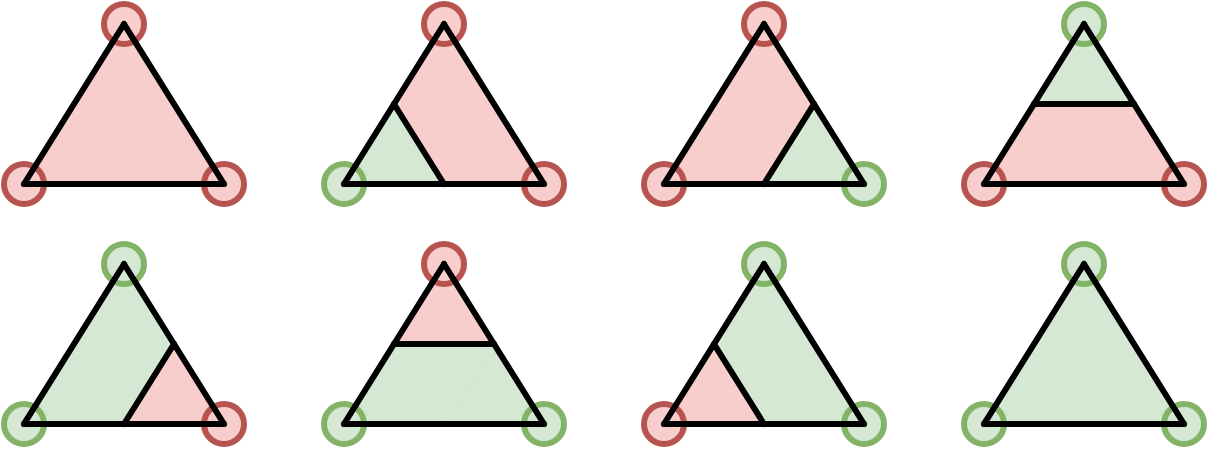 <mxfile>
    <diagram id="eRGZcs7SG9Er2lhAttIu" name="Page-1">
        <mxGraphModel dx="775" dy="538" grid="1" gridSize="5" guides="1" tooltips="1" connect="1" arrows="1" fold="1" page="1" pageScale="1" pageWidth="850" pageHeight="1100" math="0" shadow="0">
            <root>
                <mxCell id="0"/>
                <mxCell id="1" parent="0" visible="0"/>
                <mxCell id="329" value="grid_transform_map_generation" parent="0" visible="0"/>
                <mxCell id="330" value="" style="shape=ellipse;fillColor=#4D4D4D;strokeColor=none;html=1;sketch=0;shadow=0;" vertex="1" parent="329">
                    <mxGeometry x="380" y="240" width="10" height="10" as="geometry"/>
                </mxCell>
                <mxCell id="331" value="" style="shape=ellipse;fillColor=#4D4D4D;strokeColor=none;html=1;sketch=0;shadow=0;" vertex="1" parent="329">
                    <mxGeometry x="420" y="240" width="10" height="10" as="geometry"/>
                </mxCell>
                <mxCell id="332" value="" style="shape=ellipse;fillColor=#4D4D4D;strokeColor=none;html=1;sketch=0;shadow=0;" vertex="1" parent="329">
                    <mxGeometry x="460" y="240" width="10" height="10" as="geometry"/>
                </mxCell>
                <mxCell id="333" value="" style="shape=ellipse;fillColor=#4D4D4D;strokeColor=none;html=1;sketch=0;shadow=0;" vertex="1" parent="329">
                    <mxGeometry x="400" y="210" width="10" height="10" as="geometry"/>
                </mxCell>
                <mxCell id="334" value="" style="shape=ellipse;fillColor=#d5e8d4;strokeColor=#82b366;html=1;sketch=0;shadow=0;" vertex="1" parent="329">
                    <mxGeometry x="440" y="210" width="10" height="10" as="geometry"/>
                </mxCell>
                <mxCell id="335" value="" style="shape=ellipse;fillColor=#d5e8d4;strokeColor=#82b366;html=1;sketch=0;shadow=0;" vertex="1" parent="329">
                    <mxGeometry x="480" y="210" width="10" height="10" as="geometry"/>
                </mxCell>
                <mxCell id="336" value="" style="shape=ellipse;fillColor=#4D4D4D;strokeColor=none;html=1;sketch=0;shadow=0;" vertex="1" parent="329">
                    <mxGeometry x="380" y="180" width="10" height="10" as="geometry"/>
                </mxCell>
                <mxCell id="337" value="" style="shape=ellipse;fillColor=#d5e8d4;strokeColor=#82b366;html=1;sketch=0;shadow=0;" vertex="1" parent="329">
                    <mxGeometry x="420" y="180" width="10" height="10" as="geometry"/>
                </mxCell>
                <mxCell id="338" value="" style="shape=ellipse;fillColor=#f8cecc;strokeColor=#b85450;html=1;sketch=0;shadow=0;" vertex="1" parent="329">
                    <mxGeometry x="460" y="180" width="10" height="10" as="geometry"/>
                </mxCell>
                <mxCell id="339" value="" style="shape=ellipse;fillColor=#4D4D4D;strokeColor=none;html=1;sketch=0;shadow=0;" vertex="1" parent="329">
                    <mxGeometry x="400" y="150" width="10" height="10" as="geometry"/>
                </mxCell>
                <mxCell id="340" value="" style="shape=ellipse;fillColor=#d5e8d4;strokeColor=#82b366;html=1;sketch=0;shadow=0;" vertex="1" parent="329">
                    <mxGeometry x="440" y="150" width="10" height="10" as="geometry"/>
                </mxCell>
                <mxCell id="341" value="" style="shape=ellipse;fillColor=#4D4D4D;strokeColor=none;html=1;sketch=0;shadow=0;" vertex="1" parent="329">
                    <mxGeometry x="380" y="120" width="10" height="10" as="geometry"/>
                </mxCell>
                <mxCell id="342" value="" style="shape=ellipse;fillColor=#4D4D4D;strokeColor=none;html=1;sketch=0;shadow=0;" vertex="1" parent="329">
                    <mxGeometry x="420" y="120" width="10" height="10" as="geometry"/>
                </mxCell>
                <mxCell id="343" value="" style="shape=ellipse;fillColor=#4D4D4D;strokeColor=none;html=1;sketch=0;shadow=0;" vertex="1" parent="329">
                    <mxGeometry x="460" y="120" width="10" height="10" as="geometry"/>
                </mxCell>
                <mxCell id="344" value="" style="shape=ellipse;fillColor=#4D4D4D;strokeColor=none;html=1;sketch=0;shadow=0;" vertex="1" parent="329">
                    <mxGeometry x="500" y="240" width="10" height="10" as="geometry"/>
                </mxCell>
                <mxCell id="345" value="" style="shape=ellipse;fillColor=#4D4D4D;strokeColor=none;html=1;sketch=0;shadow=0;" vertex="1" parent="329">
                    <mxGeometry x="540" y="240" width="10" height="10" as="geometry"/>
                </mxCell>
                <mxCell id="346" value="" style="shape=ellipse;fillColor=#d5e8d4;strokeColor=#82b366;html=1;sketch=0;shadow=0;" vertex="1" parent="329">
                    <mxGeometry x="520" y="210" width="10" height="10" as="geometry"/>
                </mxCell>
                <mxCell id="347" value="" style="shape=ellipse;fillColor=#4D4D4D;strokeColor=none;html=1;sketch=0;shadow=0;" vertex="1" parent="329">
                    <mxGeometry x="560" y="210" width="10" height="10" as="geometry"/>
                </mxCell>
                <mxCell id="348" value="" style="shape=ellipse;fillColor=#d5e8d4;strokeColor=#82b366;html=1;sketch=0;shadow=0;" vertex="1" parent="329">
                    <mxGeometry x="500" y="180" width="10" height="10" as="geometry"/>
                </mxCell>
                <mxCell id="349" value="" style="shape=ellipse;fillColor=#4D4D4D;strokeColor=none;html=1;sketch=0;shadow=0;" vertex="1" parent="329">
                    <mxGeometry x="540" y="180" width="10" height="10" as="geometry"/>
                </mxCell>
                <mxCell id="350" value="" style="shape=ellipse;fillColor=#d5e8d4;strokeColor=#82b366;html=1;sketch=0;shadow=0;" vertex="1" parent="329">
                    <mxGeometry x="480" y="150" width="10" height="10" as="geometry"/>
                </mxCell>
                <mxCell id="351" value="" style="shape=ellipse;fillColor=#d5e8d4;strokeColor=#82b366;html=1;sketch=0;shadow=0;" vertex="1" parent="329">
                    <mxGeometry x="520" y="150" width="10" height="10" as="geometry"/>
                </mxCell>
                <mxCell id="352" value="" style="shape=ellipse;fillColor=#4D4D4D;strokeColor=none;html=1;sketch=0;shadow=0;" vertex="1" parent="329">
                    <mxGeometry x="560" y="150" width="10" height="10" as="geometry"/>
                </mxCell>
                <mxCell id="353" value="" style="shape=ellipse;fillColor=#4D4D4D;strokeColor=none;html=1;sketch=0;shadow=0;" vertex="1" parent="329">
                    <mxGeometry x="500" y="120" width="10" height="10" as="geometry"/>
                </mxCell>
                <mxCell id="354" value="" style="shape=ellipse;fillColor=#4D4D4D;strokeColor=none;html=1;sketch=0;shadow=0;" vertex="1" parent="329">
                    <mxGeometry x="540" y="120" width="10" height="10" as="geometry"/>
                </mxCell>
                <mxCell id="355" value="" style="shape=ellipse;fillColor=#4D4D4D;strokeColor=none;html=1;sketch=0;shadow=0;" vertex="1" parent="329">
                    <mxGeometry x="80" y="240" width="10" height="10" as="geometry"/>
                </mxCell>
                <mxCell id="356" value="" style="shape=ellipse;fillColor=#4D4D4D;strokeColor=none;html=1;sketch=0;shadow=0;" vertex="1" parent="329">
                    <mxGeometry x="120" y="240" width="10" height="10" as="geometry"/>
                </mxCell>
                <mxCell id="357" value="" style="shape=ellipse;fillColor=#4D4D4D;strokeColor=none;html=1;sketch=0;shadow=0;" vertex="1" parent="329">
                    <mxGeometry x="160" y="240" width="10" height="10" as="geometry"/>
                </mxCell>
                <mxCell id="358" value="" style="shape=ellipse;fillColor=#4D4D4D;strokeColor=none;html=1;sketch=0;shadow=0;" vertex="1" parent="329">
                    <mxGeometry x="80" y="210" width="10" height="10" as="geometry"/>
                </mxCell>
                <mxCell id="359" value="" style="shape=ellipse;fillColor=#d5e8d4;strokeColor=#82b366;html=1;sketch=0;shadow=0;" vertex="1" parent="329">
                    <mxGeometry x="120" y="210" width="10" height="10" as="geometry"/>
                </mxCell>
                <mxCell id="360" value="" style="shape=ellipse;fillColor=#d5e8d4;strokeColor=#82b366;html=1;sketch=0;shadow=0;" vertex="1" parent="329">
                    <mxGeometry x="160" y="210" width="10" height="10" as="geometry"/>
                </mxCell>
                <mxCell id="361" value="" style="shape=ellipse;fillColor=#4D4D4D;strokeColor=none;html=1;sketch=0;shadow=0;" vertex="1" parent="329">
                    <mxGeometry x="80" y="180" width="10" height="10" as="geometry"/>
                </mxCell>
                <mxCell id="362" value="" style="shape=ellipse;fillColor=#d5e8d4;strokeColor=#82b366;html=1;sketch=0;shadow=0;" vertex="1" parent="329">
                    <mxGeometry x="120" y="180" width="10" height="10" as="geometry"/>
                </mxCell>
                <mxCell id="363" value="" style="shape=ellipse;fillColor=#f8cecc;strokeColor=#b85450;html=1;sketch=0;shadow=0;" vertex="1" parent="329">
                    <mxGeometry x="160" y="180" width="10" height="10" as="geometry"/>
                </mxCell>
                <mxCell id="364" value="" style="shape=ellipse;fillColor=#4D4D4D;strokeColor=none;html=1;sketch=0;shadow=0;" vertex="1" parent="329">
                    <mxGeometry x="80" y="150" width="10" height="10" as="geometry"/>
                </mxCell>
                <mxCell id="365" value="" style="shape=ellipse;fillColor=#d5e8d4;strokeColor=#82b366;html=1;sketch=0;shadow=0;" vertex="1" parent="329">
                    <mxGeometry x="120" y="150" width="10" height="10" as="geometry"/>
                </mxCell>
                <mxCell id="366" value="" style="shape=ellipse;fillColor=#4D4D4D;strokeColor=none;html=1;sketch=0;shadow=0;" vertex="1" parent="329">
                    <mxGeometry x="80" y="120" width="10" height="10" as="geometry"/>
                </mxCell>
                <mxCell id="367" value="" style="shape=ellipse;fillColor=#4D4D4D;strokeColor=none;html=1;sketch=0;shadow=0;" vertex="1" parent="329">
                    <mxGeometry x="120" y="120" width="10" height="10" as="geometry"/>
                </mxCell>
                <mxCell id="368" value="" style="shape=ellipse;fillColor=#4D4D4D;strokeColor=none;html=1;sketch=0;shadow=0;" vertex="1" parent="329">
                    <mxGeometry x="160" y="120" width="10" height="10" as="geometry"/>
                </mxCell>
                <mxCell id="369" value="" style="shape=ellipse;fillColor=#4D4D4D;strokeColor=none;html=1;sketch=0;shadow=0;" vertex="1" parent="329">
                    <mxGeometry x="200" y="240" width="10" height="10" as="geometry"/>
                </mxCell>
                <mxCell id="370" value="" style="shape=ellipse;fillColor=#4D4D4D;strokeColor=none;html=1;sketch=0;shadow=0;" vertex="1" parent="329">
                    <mxGeometry x="240" y="240" width="10" height="10" as="geometry"/>
                </mxCell>
                <mxCell id="371" value="" style="shape=ellipse;fillColor=#d5e8d4;strokeColor=#82b366;html=1;sketch=0;shadow=0;" vertex="1" parent="329">
                    <mxGeometry x="200" y="210" width="10" height="10" as="geometry"/>
                </mxCell>
                <mxCell id="372" value="" style="shape=ellipse;fillColor=#4D4D4D;strokeColor=none;html=1;sketch=0;shadow=0;" vertex="1" parent="329">
                    <mxGeometry x="240" y="210" width="10" height="10" as="geometry"/>
                </mxCell>
                <mxCell id="373" value="" style="shape=ellipse;fillColor=#d5e8d4;strokeColor=#82b366;html=1;sketch=0;shadow=0;" vertex="1" parent="329">
                    <mxGeometry x="200" y="180" width="10" height="10" as="geometry"/>
                </mxCell>
                <mxCell id="374" value="" style="shape=ellipse;fillColor=#4D4D4D;strokeColor=none;html=1;sketch=0;shadow=0;" vertex="1" parent="329">
                    <mxGeometry x="240" y="180" width="10" height="10" as="geometry"/>
                </mxCell>
                <mxCell id="375" value="" style="shape=ellipse;fillColor=#d5e8d4;strokeColor=#82b366;html=1;sketch=0;shadow=0;" vertex="1" parent="329">
                    <mxGeometry x="160" y="150" width="10" height="10" as="geometry"/>
                </mxCell>
                <mxCell id="376" value="" style="shape=ellipse;fillColor=#d5e8d4;strokeColor=#82b366;html=1;sketch=0;shadow=0;" vertex="1" parent="329">
                    <mxGeometry x="200" y="150" width="10" height="10" as="geometry"/>
                </mxCell>
                <mxCell id="377" value="" style="shape=ellipse;fillColor=#4D4D4D;strokeColor=none;html=1;sketch=0;shadow=0;" vertex="1" parent="329">
                    <mxGeometry x="240" y="150" width="10" height="10" as="geometry"/>
                </mxCell>
                <mxCell id="378" value="" style="shape=ellipse;fillColor=#4D4D4D;strokeColor=none;html=1;sketch=0;shadow=0;" vertex="1" parent="329">
                    <mxGeometry x="200" y="120" width="10" height="10" as="geometry"/>
                </mxCell>
                <mxCell id="379" value="" style="shape=ellipse;fillColor=#4D4D4D;strokeColor=none;html=1;sketch=0;shadow=0;" vertex="1" parent="329">
                    <mxGeometry x="240" y="120" width="10" height="10" as="geometry"/>
                </mxCell>
                <mxCell id="380" value="" style="shape=flexArrow;endArrow=classic;html=1;rounded=1;shadow=0;labelBorderColor=none;comic=0;sketch=1;jiggle=0;curveFitting=0;simplification=1;sketchStyle=rough;strokeColor=default;strokeWidth=2;startSize=0;endSize=4.795;jumpStyle=none;endWidth=13.243;width=6.19;" edge="1" parent="329">
                    <mxGeometry width="50" height="50" relative="1" as="geometry">
                        <mxPoint x="280" y="185.0" as="sourcePoint"/>
                        <mxPoint x="350" y="185.0" as="targetPoint"/>
                    </mxGeometry>
                </mxCell>
                <mxCell id="381" value="map_generation_example" parent="0" visible="0"/>
                <mxCell id="382" value="" style="whiteSpace=wrap;html=1;aspect=fixed;strokeColor=#B3B3B3;strokeWidth=3;fillColor=#f8cecc;movable=1;resizable=1;rotatable=1;deletable=1;editable=1;connectable=1;" vertex="1" parent="381">
                    <mxGeometry x="350" y="365" width="250" height="250" as="geometry"/>
                </mxCell>
                <mxCell id="383" value="" style="shape=parallelogram;perimeter=parallelogramPerimeter;whiteSpace=wrap;html=1;fixedSize=1;strokeColor=none;strokeWidth=3;fillColor=#d5e8d4;flipH=0;size=40;" vertex="1" parent="381">
                    <mxGeometry x="495" y="490" width="60" height="60" as="geometry"/>
                </mxCell>
                <mxCell id="384" value="" style="shape=parallelogram;perimeter=parallelogramPerimeter;whiteSpace=wrap;html=1;fixedSize=1;strokeColor=none;strokeWidth=3;fillColor=#d5e8d4;flipH=0;size=30;" vertex="1" parent="381">
                    <mxGeometry x="505" y="505" width="60" height="45" as="geometry"/>
                </mxCell>
                <mxCell id="385" value="" style="shape=parallelogram;perimeter=parallelogramPerimeter;whiteSpace=wrap;html=1;fixedSize=1;strokeColor=none;strokeWidth=3;fillColor=#d5e8d4;flipH=0;size=40;" vertex="1" parent="381">
                    <mxGeometry x="415" y="520" width="60" height="60" as="geometry"/>
                </mxCell>
                <mxCell id="386" value="" style="shape=parallelogram;perimeter=parallelogramPerimeter;whiteSpace=wrap;html=1;fixedSize=1;strokeColor=none;strokeWidth=3;fillColor=#d5e8d4;flipH=0;size=40;" vertex="1" parent="381">
                    <mxGeometry x="405" y="505" width="60" height="60" as="geometry"/>
                </mxCell>
                <mxCell id="387" value="" style="shape=parallelogram;perimeter=parallelogramPerimeter;whiteSpace=wrap;html=1;fixedSize=1;strokeColor=none;strokeWidth=3;fillColor=#d5e8d4;flipH=0;size=40;" vertex="1" parent="381">
                    <mxGeometry x="405" y="445" width="80" height="60" as="geometry"/>
                </mxCell>
                <mxCell id="388" value="" style="shape=parallelogram;perimeter=parallelogramPerimeter;whiteSpace=wrap;html=1;fixedSize=1;strokeColor=none;strokeWidth=3;fillColor=#d5e8d4;flipH=1;size=30;" vertex="1" parent="381">
                    <mxGeometry x="405" y="505" width="80" height="45" as="geometry"/>
                </mxCell>
                <mxCell id="389" value="" style="shape=parallelogram;perimeter=parallelogramPerimeter;whiteSpace=wrap;html=1;fixedSize=1;strokeColor=none;strokeWidth=3;fillColor=#d5e8d4;flipH=1;size=50;" vertex="1" parent="381">
                    <mxGeometry x="405" y="445" width="90" height="75" as="geometry"/>
                </mxCell>
                <mxCell id="390" value="" style="shape=parallelogram;perimeter=parallelogramPerimeter;whiteSpace=wrap;html=1;fixedSize=1;strokeColor=none;strokeWidth=3;fillColor=#d5e8d4;flipH=1;size=10;" vertex="1" parent="381">
                    <mxGeometry x="415" y="430" width="70" height="15" as="geometry"/>
                </mxCell>
                <mxCell id="391" value="" style="shape=parallelogram;perimeter=parallelogramPerimeter;whiteSpace=wrap;html=1;fixedSize=1;strokeColor=none;strokeWidth=3;fillColor=#d5e8d4;flipH=0;size=10;" vertex="1" parent="381">
                    <mxGeometry x="405" y="430" width="70" height="15" as="geometry"/>
                </mxCell>
                <mxCell id="392" value="" style="shape=parallelogram;perimeter=parallelogramPerimeter;whiteSpace=wrap;html=1;fixedSize=1;strokeColor=none;strokeWidth=3;fillColor=#d5e8d4;flipH=0;size=10;" vertex="1" parent="381">
                    <mxGeometry x="465" y="520" width="75" height="15" as="geometry"/>
                </mxCell>
                <mxCell id="393" value="" style="shape=parallelogram;perimeter=parallelogramPerimeter;whiteSpace=wrap;html=1;fixedSize=1;strokeColor=none;strokeWidth=3;fillColor=#d5e8d4;flipH=1;size=10;" vertex="1" parent="381">
                    <mxGeometry x="405" y="565" width="30" height="15" as="geometry"/>
                </mxCell>
                <mxCell id="394" value="" style="shape=parallelogram;perimeter=parallelogramPerimeter;whiteSpace=wrap;html=1;fixedSize=1;strokeColor=none;strokeWidth=3;fillColor=#d5e8d4;flipH=1;size=10;" vertex="1" parent="381">
                    <mxGeometry x="535" y="490" width="30" height="15" as="geometry"/>
                </mxCell>
                <mxCell id="395" value="" style="shape=parallelogram;perimeter=parallelogramPerimeter;whiteSpace=wrap;html=1;fixedSize=1;strokeColor=none;strokeWidth=3;fillColor=#d5e8d4;flipH=1;size=50;" vertex="1" parent="381">
                    <mxGeometry x="425" y="475" width="90" height="75" as="geometry"/>
                </mxCell>
                <mxCell id="396" value="" style="shape=ellipse;fillColor=#f8cecc;strokeColor=#b85450;html=1;sketch=0;movable=0;resizable=0;rotatable=0;deletable=0;editable=0;connectable=0;" vertex="1" parent="381">
                    <mxGeometry x="360" y="590" width="10" height="10" as="geometry"/>
                </mxCell>
                <mxCell id="397" value="" style="shape=ellipse;fillColor=#f8cecc;strokeColor=#b85450;html=1;sketch=0;movable=0;resizable=0;rotatable=0;deletable=0;editable=0;connectable=0;" vertex="1" parent="381">
                    <mxGeometry x="400" y="590" width="10" height="10" as="geometry"/>
                </mxCell>
                <mxCell id="398" value="" style="shape=ellipse;fillColor=#f8cecc;strokeColor=#b85450;html=1;sketch=0;movable=0;resizable=0;rotatable=0;deletable=0;editable=0;connectable=0;" vertex="1" parent="381">
                    <mxGeometry x="440" y="590" width="10" height="10" as="geometry"/>
                </mxCell>
                <mxCell id="399" value="" style="shape=ellipse;fillColor=#f8cecc;strokeColor=#b85450;html=1;sketch=0;movable=0;resizable=0;rotatable=0;deletable=0;editable=0;connectable=0;" vertex="1" parent="381">
                    <mxGeometry x="380" y="560" width="10" height="10" as="geometry"/>
                </mxCell>
                <mxCell id="400" value="" style="shape=ellipse;fillColor=#d5e8d4;strokeColor=#82b366;html=1;sketch=0;movable=0;resizable=0;rotatable=0;deletable=0;editable=0;connectable=0;" vertex="1" parent="381">
                    <mxGeometry x="420" y="560" width="10" height="10" as="geometry"/>
                </mxCell>
                <mxCell id="401" value="" style="shape=ellipse;fillColor=#f8cecc;strokeColor=#b85450;html=1;sketch=0;movable=0;resizable=0;rotatable=0;deletable=0;editable=0;connectable=0;" vertex="1" parent="381">
                    <mxGeometry x="460" y="560" width="10" height="10" as="geometry"/>
                </mxCell>
                <mxCell id="402" value="" style="shape=ellipse;fillColor=#f8cecc;strokeColor=#b85450;html=1;sketch=0;movable=0;resizable=0;rotatable=0;deletable=0;editable=0;connectable=0;" vertex="1" parent="381">
                    <mxGeometry x="360" y="530" width="10" height="10" as="geometry"/>
                </mxCell>
                <mxCell id="403" value="" style="shape=ellipse;fillColor=#f8cecc;strokeColor=#b85450;html=1;sketch=0;movable=0;resizable=0;rotatable=0;deletable=0;editable=0;connectable=0;" vertex="1" parent="381">
                    <mxGeometry x="400" y="530" width="10" height="10" as="geometry"/>
                </mxCell>
                <mxCell id="404" value="" style="shape=ellipse;fillColor=#d5e8d4;strokeColor=#82b366;html=1;sketch=0;movable=0;resizable=0;rotatable=0;deletable=0;editable=0;connectable=0;" vertex="1" parent="381">
                    <mxGeometry x="440" y="530" width="10" height="10" as="geometry"/>
                </mxCell>
                <mxCell id="405" value="" style="shape=ellipse;fillColor=#f8cecc;strokeColor=#b85450;html=1;sketch=0;movable=0;resizable=0;rotatable=0;deletable=0;editable=0;connectable=0;" vertex="1" parent="381">
                    <mxGeometry x="380" y="500" width="10" height="10" as="geometry"/>
                </mxCell>
                <mxCell id="406" value="" style="shape=ellipse;fillColor=#d5e8d4;strokeColor=#82b366;html=1;sketch=0;movable=0;resizable=0;rotatable=0;deletable=0;editable=0;connectable=0;" vertex="1" parent="381">
                    <mxGeometry x="420" y="500" width="10" height="10" as="geometry"/>
                </mxCell>
                <mxCell id="407" value="" style="shape=ellipse;fillColor=#d5e8d4;strokeColor=#82b366;html=1;sketch=0;movable=0;resizable=0;rotatable=0;deletable=0;editable=0;connectable=0;" vertex="1" parent="381">
                    <mxGeometry x="460" y="500" width="10" height="10" as="geometry"/>
                </mxCell>
                <mxCell id="408" value="" style="shape=ellipse;fillColor=#f8cecc;strokeColor=#b85450;html=1;sketch=0;movable=0;resizable=0;rotatable=0;deletable=0;editable=0;connectable=0;" vertex="1" parent="381">
                    <mxGeometry x="360" y="470" width="10" height="10" as="geometry"/>
                </mxCell>
                <mxCell id="409" value="" style="shape=ellipse;fillColor=#f8cecc;strokeColor=#b85450;html=1;sketch=0;movable=0;resizable=0;rotatable=0;deletable=0;editable=0;connectable=0;" vertex="1" parent="381">
                    <mxGeometry x="400" y="470" width="10" height="10" as="geometry"/>
                </mxCell>
                <mxCell id="410" value="" style="shape=ellipse;fillColor=#d5e8d4;strokeColor=#82b366;html=1;sketch=0;movable=0;resizable=0;rotatable=0;deletable=0;editable=0;connectable=0;" vertex="1" parent="381">
                    <mxGeometry x="440" y="470" width="10" height="10" as="geometry"/>
                </mxCell>
                <mxCell id="411" value="" style="shape=ellipse;fillColor=#f8cecc;strokeColor=#b85450;html=1;sketch=0;movable=0;resizable=0;rotatable=0;deletable=0;editable=0;connectable=0;" vertex="1" parent="381">
                    <mxGeometry x="380" y="440" width="10" height="10" as="geometry"/>
                </mxCell>
                <mxCell id="412" value="" style="shape=ellipse;fillColor=#d5e8d4;strokeColor=#82b366;html=1;sketch=0;movable=0;resizable=0;rotatable=0;deletable=0;editable=0;connectable=0;" vertex="1" parent="381">
                    <mxGeometry x="420" y="440" width="10" height="10" as="geometry"/>
                </mxCell>
                <mxCell id="413" value="" style="shape=ellipse;fillColor=#d5e8d4;strokeColor=#82b366;html=1;sketch=0;movable=0;resizable=0;rotatable=0;deletable=0;editable=0;connectable=0;" vertex="1" parent="381">
                    <mxGeometry x="460" y="440" width="10" height="10" as="geometry"/>
                </mxCell>
                <mxCell id="414" value="" style="shape=ellipse;fillColor=#f8cecc;strokeColor=#b85450;html=1;sketch=0;movable=0;resizable=0;rotatable=0;deletable=0;editable=0;connectable=0;" vertex="1" parent="381">
                    <mxGeometry x="360" y="410" width="10" height="10" as="geometry"/>
                </mxCell>
                <mxCell id="415" value="" style="shape=ellipse;fillColor=#f8cecc;strokeColor=#b85450;html=1;sketch=0;movable=0;resizable=0;rotatable=0;deletable=0;editable=0;connectable=0;" vertex="1" parent="381">
                    <mxGeometry x="400" y="410" width="10" height="10" as="geometry"/>
                </mxCell>
                <mxCell id="416" value="" style="shape=ellipse;fillColor=#f8cecc;strokeColor=#b85450;html=1;sketch=0;movable=0;resizable=0;rotatable=0;deletable=0;editable=0;connectable=0;" vertex="1" parent="381">
                    <mxGeometry x="440" y="410" width="10" height="10" as="geometry"/>
                </mxCell>
                <mxCell id="417" value="" style="shape=ellipse;fillColor=#f8cecc;strokeColor=#b85450;html=1;sketch=0;movable=0;resizable=0;rotatable=0;deletable=0;editable=0;connectable=0;" vertex="1" parent="381">
                    <mxGeometry x="380" y="380" width="10" height="10" as="geometry"/>
                </mxCell>
                <mxCell id="418" value="" style="shape=ellipse;fillColor=#f8cecc;strokeColor=#b85450;html=1;sketch=0;movable=0;resizable=0;rotatable=0;deletable=0;editable=0;connectable=0;" vertex="1" parent="381">
                    <mxGeometry x="420" y="380" width="10" height="10" as="geometry"/>
                </mxCell>
                <mxCell id="419" value="" style="shape=ellipse;fillColor=#f8cecc;strokeColor=#b85450;html=1;sketch=0;movable=0;resizable=0;rotatable=0;deletable=0;editable=0;connectable=0;" vertex="1" parent="381">
                    <mxGeometry x="460" y="380" width="10" height="10" as="geometry"/>
                </mxCell>
                <mxCell id="420" value="" style="shape=ellipse;fillColor=#f8cecc;strokeColor=#b85450;html=1;sketch=0;movable=0;resizable=0;rotatable=0;deletable=0;editable=0;connectable=0;" vertex="1" parent="381">
                    <mxGeometry x="480" y="590" width="10" height="10" as="geometry"/>
                </mxCell>
                <mxCell id="421" value="" style="shape=ellipse;fillColor=#f8cecc;strokeColor=#b85450;html=1;sketch=0;movable=0;resizable=0;rotatable=0;deletable=0;editable=0;connectable=0;" vertex="1" parent="381">
                    <mxGeometry x="520" y="590" width="10" height="10" as="geometry"/>
                </mxCell>
                <mxCell id="422" value="" style="shape=ellipse;fillColor=#f8cecc;strokeColor=#b85450;html=1;sketch=0;movable=0;resizable=0;rotatable=0;deletable=0;editable=0;connectable=0;" vertex="1" parent="381">
                    <mxGeometry x="560" y="590" width="10" height="10" as="geometry"/>
                </mxCell>
                <mxCell id="423" value="" style="shape=ellipse;fillColor=#f8cecc;strokeColor=#b85450;html=1;sketch=0;movable=0;resizable=0;rotatable=0;deletable=0;editable=0;connectable=0;" vertex="1" parent="381">
                    <mxGeometry x="500" y="560" width="10" height="10" as="geometry"/>
                </mxCell>
                <mxCell id="424" value="" style="shape=ellipse;fillColor=#f8cecc;strokeColor=#b85450;html=1;sketch=0;movable=0;resizable=0;rotatable=0;deletable=0;editable=0;connectable=0;" vertex="1" parent="381">
                    <mxGeometry x="540" y="560" width="10" height="10" as="geometry"/>
                </mxCell>
                <mxCell id="425" value="" style="shape=ellipse;fillColor=#f8cecc;strokeColor=#b85450;html=1;sketch=0;movable=0;resizable=0;rotatable=0;deletable=0;editable=0;connectable=0;" vertex="1" parent="381">
                    <mxGeometry x="580" y="560" width="10" height="10" as="geometry"/>
                </mxCell>
                <mxCell id="426" value="" style="shape=ellipse;fillColor=#d5e8d4;strokeColor=#82b366;html=1;sketch=0;movable=0;resizable=0;rotatable=0;deletable=0;editable=0;connectable=0;" vertex="1" parent="381">
                    <mxGeometry x="480" y="530" width="10" height="10" as="geometry"/>
                </mxCell>
                <mxCell id="427" value="" style="shape=ellipse;fillColor=#d5e8d4;strokeColor=#82b366;html=1;sketch=0;movable=0;resizable=0;rotatable=0;deletable=0;editable=0;connectable=0;" vertex="1" parent="381">
                    <mxGeometry x="520" y="530" width="10" height="10" as="geometry"/>
                </mxCell>
                <mxCell id="428" value="" style="shape=ellipse;fillColor=#f8cecc;strokeColor=#b85450;html=1;sketch=0;movable=0;resizable=0;rotatable=0;deletable=0;editable=0;connectable=0;" vertex="1" parent="381">
                    <mxGeometry x="560" y="530" width="10" height="10" as="geometry"/>
                </mxCell>
                <mxCell id="429" value="" style="shape=ellipse;fillColor=#f8cecc;strokeColor=#b85450;html=1;sketch=0;movable=0;resizable=0;rotatable=0;deletable=0;editable=0;connectable=0;" vertex="1" parent="381">
                    <mxGeometry x="500" y="500" width="10" height="10" as="geometry"/>
                </mxCell>
                <mxCell id="430" value="" style="shape=ellipse;fillColor=#d5e8d4;strokeColor=#82b366;html=1;sketch=0;movable=0;resizable=0;rotatable=0;deletable=0;editable=0;connectable=0;" vertex="1" parent="381">
                    <mxGeometry x="540" y="500" width="10" height="10" as="geometry"/>
                </mxCell>
                <mxCell id="431" value="" style="shape=ellipse;fillColor=#f8cecc;strokeColor=#b85450;html=1;sketch=0;movable=0;resizable=0;rotatable=0;deletable=0;editable=0;connectable=0;" vertex="1" parent="381">
                    <mxGeometry x="580" y="500" width="10" height="10" as="geometry"/>
                </mxCell>
                <mxCell id="432" value="" style="shape=ellipse;fillColor=#f8cecc;strokeColor=#b85450;html=1;sketch=0;movable=0;resizable=0;rotatable=0;deletable=0;editable=0;connectable=0;" vertex="1" parent="381">
                    <mxGeometry x="480" y="470" width="10" height="10" as="geometry"/>
                </mxCell>
                <mxCell id="433" value="" style="shape=ellipse;fillColor=#f8cecc;strokeColor=#b85450;html=1;sketch=0;movable=0;resizable=0;rotatable=0;deletable=0;editable=0;connectable=0;" vertex="1" parent="381">
                    <mxGeometry x="520" y="470" width="10" height="10" as="geometry"/>
                </mxCell>
                <mxCell id="434" value="" style="shape=ellipse;fillColor=#f8cecc;strokeColor=#b85450;html=1;sketch=0;movable=0;resizable=0;rotatable=0;deletable=0;editable=0;connectable=0;" vertex="1" parent="381">
                    <mxGeometry x="560" y="470" width="10" height="10" as="geometry"/>
                </mxCell>
                <mxCell id="435" value="" style="shape=ellipse;fillColor=#f8cecc;strokeColor=#b85450;html=1;sketch=0;movable=0;resizable=0;rotatable=0;deletable=0;editable=0;connectable=0;" vertex="1" parent="381">
                    <mxGeometry x="500" y="440" width="10" height="10" as="geometry"/>
                </mxCell>
                <mxCell id="436" value="" style="shape=ellipse;fillColor=#f8cecc;strokeColor=#b85450;html=1;sketch=0;movable=0;resizable=0;rotatable=0;deletable=0;editable=0;connectable=0;" vertex="1" parent="381">
                    <mxGeometry x="540" y="440" width="10" height="10" as="geometry"/>
                </mxCell>
                <mxCell id="437" value="" style="shape=ellipse;fillColor=#f8cecc;strokeColor=#b85450;html=1;sketch=0;movable=0;resizable=0;rotatable=0;deletable=0;editable=0;connectable=0;" vertex="1" parent="381">
                    <mxGeometry x="580" y="440" width="10" height="10" as="geometry"/>
                </mxCell>
                <mxCell id="438" value="" style="shape=ellipse;fillColor=#f8cecc;strokeColor=#b85450;html=1;sketch=0;movable=0;resizable=0;rotatable=0;deletable=0;editable=0;connectable=0;" vertex="1" parent="381">
                    <mxGeometry x="480" y="410" width="10" height="10" as="geometry"/>
                </mxCell>
                <mxCell id="439" value="" style="shape=ellipse;fillColor=#f8cecc;strokeColor=#b85450;html=1;sketch=0;movable=0;resizable=0;rotatable=0;deletable=0;editable=0;connectable=0;" vertex="1" parent="381">
                    <mxGeometry x="520" y="410" width="10" height="10" as="geometry"/>
                </mxCell>
                <mxCell id="440" value="" style="shape=ellipse;fillColor=#f8cecc;strokeColor=#b85450;html=1;sketch=0;movable=0;resizable=0;rotatable=0;deletable=0;editable=0;connectable=0;" vertex="1" parent="381">
                    <mxGeometry x="560" y="410" width="10" height="10" as="geometry"/>
                </mxCell>
                <mxCell id="441" value="" style="shape=ellipse;fillColor=#f8cecc;strokeColor=#b85450;html=1;sketch=0;movable=0;resizable=0;rotatable=0;deletable=0;editable=0;connectable=0;" vertex="1" parent="381">
                    <mxGeometry x="500" y="380" width="10" height="10" as="geometry"/>
                </mxCell>
                <mxCell id="442" value="" style="shape=ellipse;fillColor=#f8cecc;strokeColor=#b85450;html=1;sketch=0;movable=0;resizable=0;rotatable=0;deletable=0;editable=0;connectable=0;" vertex="1" parent="381">
                    <mxGeometry x="540" y="380" width="10" height="10" as="geometry"/>
                </mxCell>
                <mxCell id="443" value="" style="shape=ellipse;fillColor=#f8cecc;strokeColor=#b85450;html=1;sketch=0;movable=0;resizable=0;rotatable=0;deletable=0;editable=0;connectable=0;" vertex="1" parent="381">
                    <mxGeometry x="580" y="380" width="10" height="10" as="geometry"/>
                </mxCell>
                <mxCell id="444" value="" style="endArrow=none;html=1;rounded=1;shadow=0;labelBorderColor=none;comic=0;sketch=1;jiggle=0;curveFitting=0;simplification=1;sketchStyle=rough;strokeColor=default;strokeWidth=3;startSize=0;endSize=0;jumpStyle=none;movable=0;resizable=0;rotatable=0;deletable=0;editable=0;connectable=0;" edge="1" parent="381">
                    <mxGeometry width="50" height="50" relative="1" as="geometry">
                        <mxPoint x="405" y="565" as="sourcePoint"/>
                        <mxPoint x="425" y="535" as="targetPoint"/>
                    </mxGeometry>
                </mxCell>
                <mxCell id="445" value="" style="endArrow=none;html=1;rounded=1;shadow=0;labelBorderColor=none;comic=0;sketch=1;jiggle=0;curveFitting=0;simplification=1;sketchStyle=rough;strokeColor=default;strokeWidth=3;startSize=0;endSize=0;jumpStyle=none;movable=0;resizable=0;rotatable=0;deletable=0;editable=0;connectable=0;" edge="1" parent="381">
                    <mxGeometry width="50" height="50" relative="1" as="geometry">
                        <mxPoint x="425" y="535" as="sourcePoint"/>
                        <mxPoint x="405" y="505" as="targetPoint"/>
                    </mxGeometry>
                </mxCell>
                <mxCell id="446" value="" style="endArrow=none;html=1;rounded=1;shadow=0;labelBorderColor=none;comic=0;sketch=1;jiggle=0;curveFitting=0;simplification=1;sketchStyle=rough;strokeColor=default;strokeWidth=3;startSize=0;endSize=0;jumpStyle=none;movable=0;resizable=0;rotatable=0;deletable=0;editable=0;connectable=0;" edge="1" parent="381">
                    <mxGeometry width="50" height="50" relative="1" as="geometry">
                        <mxPoint x="405" y="505" as="sourcePoint"/>
                        <mxPoint x="425" y="475" as="targetPoint"/>
                    </mxGeometry>
                </mxCell>
                <mxCell id="447" value="" style="endArrow=none;html=1;rounded=1;shadow=0;labelBorderColor=none;comic=0;sketch=1;jiggle=0;curveFitting=0;simplification=1;sketchStyle=rough;strokeColor=default;strokeWidth=3;startSize=0;endSize=0;jumpStyle=none;movable=0;resizable=0;rotatable=0;deletable=0;editable=0;connectable=0;" edge="1" parent="381">
                    <mxGeometry width="50" height="50" relative="1" as="geometry">
                        <mxPoint x="405" y="445" as="sourcePoint"/>
                        <mxPoint x="415" y="460" as="targetPoint"/>
                    </mxGeometry>
                </mxCell>
                <mxCell id="448" value="" style="endArrow=none;html=1;rounded=1;shadow=0;labelBorderColor=none;comic=0;sketch=1;jiggle=0;curveFitting=0;simplification=1;sketchStyle=rough;strokeColor=default;strokeWidth=3;startSize=0;endSize=0;jumpStyle=none;movable=0;resizable=0;rotatable=0;deletable=0;editable=0;connectable=0;" edge="1" parent="381">
                    <mxGeometry width="50" height="50" relative="1" as="geometry">
                        <mxPoint x="425" y="475" as="sourcePoint"/>
                        <mxPoint x="415" y="460" as="targetPoint"/>
                    </mxGeometry>
                </mxCell>
                <mxCell id="449" value="" style="endArrow=none;html=1;rounded=1;shadow=0;labelBorderColor=none;comic=0;sketch=1;jiggle=0;curveFitting=0;simplification=1;sketchStyle=rough;strokeColor=default;strokeWidth=3;startSize=0;endSize=0;jumpStyle=none;movable=0;resizable=0;rotatable=0;deletable=0;editable=0;connectable=0;" edge="1" parent="381">
                    <mxGeometry width="50" height="50" relative="1" as="geometry">
                        <mxPoint x="405" y="445" as="sourcePoint"/>
                        <mxPoint x="415" y="430" as="targetPoint"/>
                    </mxGeometry>
                </mxCell>
                <mxCell id="450" value="" style="endArrow=none;html=1;rounded=1;shadow=0;labelBorderColor=none;comic=0;sketch=1;jiggle=0;curveFitting=0;simplification=1;sketchStyle=rough;strokeColor=default;strokeWidth=3;startSize=0;endSize=0;jumpStyle=none;movable=0;resizable=0;rotatable=0;deletable=0;editable=0;connectable=0;" edge="1" parent="381">
                    <mxGeometry width="50" height="50" relative="1" as="geometry">
                        <mxPoint x="475" y="430" as="sourcePoint"/>
                        <mxPoint x="415" y="430" as="targetPoint"/>
                    </mxGeometry>
                </mxCell>
                <mxCell id="451" value="" style="endArrow=none;html=1;rounded=1;shadow=0;labelBorderColor=none;comic=0;sketch=1;jiggle=0;curveFitting=0;simplification=1;sketchStyle=rough;strokeColor=default;strokeWidth=3;startSize=0;endSize=0;jumpStyle=none;movable=0;resizable=0;rotatable=0;deletable=0;editable=0;connectable=0;" edge="1" parent="381">
                    <mxGeometry width="50" height="50" relative="1" as="geometry">
                        <mxPoint x="405" y="565" as="sourcePoint"/>
                        <mxPoint x="415" y="580" as="targetPoint"/>
                    </mxGeometry>
                </mxCell>
                <mxCell id="452" value="" style="endArrow=none;html=1;rounded=1;shadow=0;labelBorderColor=none;comic=0;sketch=1;jiggle=0;curveFitting=0;simplification=1;sketchStyle=rough;strokeColor=default;strokeWidth=3;startSize=0;endSize=0;jumpStyle=none;movable=0;resizable=0;rotatable=0;deletable=0;editable=0;connectable=0;" edge="1" parent="381">
                    <mxGeometry width="50" height="50" relative="1" as="geometry">
                        <mxPoint x="415" y="580" as="sourcePoint"/>
                        <mxPoint x="435" y="580" as="targetPoint"/>
                    </mxGeometry>
                </mxCell>
                <mxCell id="453" value="" style="endArrow=none;html=1;rounded=1;shadow=0;labelBorderColor=none;comic=0;sketch=1;jiggle=0;curveFitting=0;simplification=1;sketchStyle=rough;strokeColor=default;strokeWidth=3;startSize=0;endSize=0;jumpStyle=none;movable=0;resizable=0;rotatable=0;deletable=0;editable=0;connectable=0;" edge="1" parent="381">
                    <mxGeometry width="50" height="50" relative="1" as="geometry">
                        <mxPoint x="455" y="550" as="sourcePoint"/>
                        <mxPoint x="435" y="580" as="targetPoint"/>
                    </mxGeometry>
                </mxCell>
                <mxCell id="454" value="" style="endArrow=none;html=1;rounded=1;shadow=0;labelBorderColor=none;comic=0;sketch=1;jiggle=0;curveFitting=0;simplification=1;sketchStyle=rough;strokeColor=default;strokeWidth=3;startSize=0;endSize=0;jumpStyle=none;movable=0;resizable=0;rotatable=0;deletable=0;editable=0;connectable=0;" edge="1" parent="381">
                    <mxGeometry width="50" height="50" relative="1" as="geometry">
                        <mxPoint x="455" y="550" as="sourcePoint"/>
                        <mxPoint x="535" y="550" as="targetPoint"/>
                    </mxGeometry>
                </mxCell>
                <mxCell id="455" value="" style="endArrow=none;html=1;rounded=1;shadow=0;labelBorderColor=none;comic=0;sketch=1;jiggle=0;curveFitting=0;simplification=1;sketchStyle=rough;strokeColor=default;strokeWidth=3;startSize=0;endSize=0;jumpStyle=none;movable=0;resizable=0;rotatable=0;deletable=0;editable=0;connectable=0;" edge="1" parent="381">
                    <mxGeometry width="50" height="50" relative="1" as="geometry">
                        <mxPoint x="565" y="505" as="sourcePoint"/>
                        <mxPoint x="535" y="550" as="targetPoint"/>
                    </mxGeometry>
                </mxCell>
                <mxCell id="456" value="" style="endArrow=none;html=1;rounded=1;shadow=0;labelBorderColor=none;comic=0;sketch=1;jiggle=0;curveFitting=0;simplification=1;sketchStyle=rough;strokeColor=default;strokeWidth=3;startSize=0;endSize=0;jumpStyle=none;movable=0;resizable=0;rotatable=0;deletable=0;editable=0;connectable=0;" edge="1" parent="381">
                    <mxGeometry width="50" height="50" relative="1" as="geometry">
                        <mxPoint x="565" y="505" as="sourcePoint"/>
                        <mxPoint x="555" y="490" as="targetPoint"/>
                    </mxGeometry>
                </mxCell>
                <mxCell id="457" value="" style="endArrow=none;html=1;rounded=1;shadow=0;labelBorderColor=none;comic=0;sketch=1;jiggle=0;curveFitting=0;simplification=1;sketchStyle=rough;strokeColor=default;strokeWidth=3;startSize=0;endSize=0;jumpStyle=none;movable=0;resizable=0;rotatable=0;deletable=0;editable=0;connectable=0;" edge="1" parent="381">
                    <mxGeometry width="50" height="50" relative="1" as="geometry">
                        <mxPoint x="535" y="490" as="sourcePoint"/>
                        <mxPoint x="555" y="490" as="targetPoint"/>
                    </mxGeometry>
                </mxCell>
                <mxCell id="458" value="" style="endArrow=none;html=1;rounded=1;shadow=0;labelBorderColor=none;comic=0;sketch=1;jiggle=0;curveFitting=0;simplification=1;sketchStyle=rough;strokeColor=default;strokeWidth=3;startSize=0;endSize=0;jumpStyle=none;movable=0;resizable=0;rotatable=0;deletable=0;editable=0;connectable=0;" edge="1" parent="381">
                    <mxGeometry width="50" height="50" relative="1" as="geometry">
                        <mxPoint x="515" y="520" as="sourcePoint"/>
                        <mxPoint x="535" y="490" as="targetPoint"/>
                    </mxGeometry>
                </mxCell>
                <mxCell id="459" value="" style="endArrow=none;html=1;rounded=1;shadow=0;labelBorderColor=none;comic=0;sketch=1;jiggle=0;curveFitting=0;simplification=1;sketchStyle=rough;strokeColor=default;strokeWidth=3;startSize=0;endSize=0;jumpStyle=none;movable=0;resizable=0;rotatable=0;deletable=0;editable=0;connectable=0;" edge="1" parent="381">
                    <mxGeometry width="50" height="50" relative="1" as="geometry">
                        <mxPoint x="495" y="520" as="sourcePoint"/>
                        <mxPoint x="515" y="520" as="targetPoint"/>
                    </mxGeometry>
                </mxCell>
                <mxCell id="460" value="" style="endArrow=none;html=1;rounded=1;shadow=0;labelBorderColor=none;comic=0;sketch=1;jiggle=0;curveFitting=0;simplification=1;sketchStyle=rough;strokeColor=default;strokeWidth=3;startSize=0;endSize=0;jumpStyle=none;movable=0;resizable=0;rotatable=0;deletable=0;editable=0;connectable=0;" edge="1" parent="381">
                    <mxGeometry width="50" height="50" relative="1" as="geometry">
                        <mxPoint x="495" y="520" as="sourcePoint"/>
                        <mxPoint x="465" y="475" as="targetPoint"/>
                    </mxGeometry>
                </mxCell>
                <mxCell id="461" value="" style="endArrow=none;html=1;rounded=1;shadow=0;labelBorderColor=none;comic=0;sketch=1;jiggle=0;curveFitting=0;simplification=1;sketchStyle=rough;strokeColor=default;strokeWidth=3;startSize=0;endSize=0;jumpStyle=none;movable=0;resizable=0;rotatable=0;deletable=0;editable=0;connectable=0;" edge="1" parent="381">
                    <mxGeometry width="50" height="50" relative="1" as="geometry">
                        <mxPoint x="465" y="475.0" as="sourcePoint"/>
                        <mxPoint x="485" y="445.0" as="targetPoint"/>
                    </mxGeometry>
                </mxCell>
                <mxCell id="462" value="" style="endArrow=none;html=1;rounded=1;shadow=0;labelBorderColor=none;comic=0;sketch=1;jiggle=0;curveFitting=0;simplification=1;sketchStyle=rough;strokeColor=default;strokeWidth=3;startSize=0;endSize=0;jumpStyle=none;movable=0;resizable=0;rotatable=0;deletable=0;editable=0;connectable=0;" edge="1" parent="381">
                    <mxGeometry width="50" height="50" relative="1" as="geometry">
                        <mxPoint x="485" y="445.0" as="sourcePoint"/>
                        <mxPoint x="475" y="430.0" as="targetPoint"/>
                    </mxGeometry>
                </mxCell>
                <mxCell id="463" value="marching_square_triangle" parent="0"/>
                <mxCell id="464" value="" style="verticalLabelPosition=bottom;verticalAlign=top;html=1;shape=mxgraph.basic.acute_triangle;dx=0.5;strokeColor=none;strokeWidth=3;fillColor=#d5e8d4;" vertex="1" parent="463">
                    <mxGeometry x="530" y="830" width="100" height="80" as="geometry"/>
                </mxCell>
                <mxCell id="465" value="" style="shape=parallelogram;perimeter=parallelogramPerimeter;whiteSpace=wrap;html=1;fixedSize=1;strokeColor=none;strokeWidth=3;fillColor=#d5e8d4;flipH=0;size=25;" vertex="1" parent="463">
                    <mxGeometry x="210.5" y="870" width="75" height="40" as="geometry"/>
                </mxCell>
                <mxCell id="466" value="" style="verticalLabelPosition=bottom;verticalAlign=top;html=1;shape=mxgraph.basic.acute_triangle;dx=0.5;strokeColor=none;strokeWidth=3;fillColor=#d5e8d4;flipH=1;" vertex="1" parent="463">
                    <mxGeometry x="259.5" y="870" width="50" height="40" as="geometry"/>
                </mxCell>
                <mxCell id="467" value="" style="verticalLabelPosition=bottom;verticalAlign=top;html=1;shape=mxgraph.basic.acute_triangle;dx=0.5;strokeColor=none;strokeWidth=3;fillColor=#d5e8d4;" vertex="1" parent="463">
                    <mxGeometry x="395" y="830" width="50" height="40" as="geometry"/>
                </mxCell>
                <mxCell id="468" value="" style="shape=parallelogram;perimeter=parallelogramPerimeter;whiteSpace=wrap;html=1;fixedSize=1;strokeColor=none;strokeWidth=3;fillColor=#d5e8d4;flipH=1;size=25;" vertex="1" parent="463">
                    <mxGeometry x="395" y="869" width="75" height="40" as="geometry"/>
                </mxCell>
                <mxCell id="469" value="" style="verticalLabelPosition=bottom;verticalAlign=top;html=1;shape=mxgraph.basic.acute_triangle;dx=0.5;strokeColor=none;strokeWidth=3;fillColor=#d5e8d4;flipH=1;" vertex="1" parent="463">
                    <mxGeometry x="420" y="750" width="50" height="40" as="geometry"/>
                </mxCell>
                <mxCell id="470" value="" style="verticalLabelPosition=bottom;verticalAlign=top;html=1;shape=mxgraph.basic.acute_triangle;dx=0.5;strokeColor=none;strokeWidth=3;fillColor=#d5e8d4;flipH=1;" vertex="1" parent="463">
                    <mxGeometry x="555" y="711" width="50" height="40" as="geometry"/>
                </mxCell>
                <mxCell id="471" value="" style="verticalLabelPosition=bottom;verticalAlign=top;html=1;shape=mxgraph.basic.acute_triangle;dx=0.5;strokeColor=none;strokeWidth=3;fillColor=#d5e8d4;flipH=1;" vertex="1" parent="463">
                    <mxGeometry x="210" y="750" width="50" height="40" as="geometry"/>
                </mxCell>
                <mxCell id="472" value="" style="verticalLabelPosition=bottom;verticalAlign=top;html=1;shape=mxgraph.basic.acute_triangle;dx=0.5;strokeColor=none;strokeWidth=3;fillColor=#d5e8d4;flipH=1;" vertex="1" parent="463">
                    <mxGeometry x="75" y="830" width="50" height="40" as="geometry"/>
                </mxCell>
                <mxCell id="473" value="" style="shape=parallelogram;perimeter=parallelogramPerimeter;whiteSpace=wrap;html=1;fixedSize=1;strokeColor=none;strokeWidth=3;fillColor=#d5e8d4;flipH=0;size=25;" vertex="1" parent="463">
                    <mxGeometry x="50" y="869" width="75" height="40" as="geometry"/>
                </mxCell>
                <mxCell id="474" value="" style="verticalLabelPosition=bottom;verticalAlign=top;html=1;shape=mxgraph.basic.acute_triangle;dx=0.5;strokeColor=none;strokeWidth=3;fillColor=#f8cecc;flipH=1;" vertex="1" parent="463">
                    <mxGeometry x="370" y="870" width="50" height="40" as="geometry"/>
                </mxCell>
                <mxCell id="475" value="" style="verticalLabelPosition=bottom;verticalAlign=top;html=1;shape=mxgraph.basic.acute_triangle;dx=0.5;strokeColor=none;strokeWidth=3;fillColor=#f8cecc;flipH=1;" vertex="1" parent="463">
                    <mxGeometry x="235" y="830" width="50" height="40" as="geometry"/>
                </mxCell>
                <mxCell id="476" value="" style="verticalLabelPosition=bottom;verticalAlign=top;html=1;shape=mxgraph.basic.acute_triangle;dx=0.5;strokeColor=none;strokeWidth=3;fillColor=#f8cecc;flipH=1;" vertex="1" parent="463">
                    <mxGeometry x="100" y="870" width="50" height="40" as="geometry"/>
                </mxCell>
                <mxCell id="477" value="" style="verticalLabelPosition=bottom;verticalAlign=top;html=1;shape=mxgraph.basic.acute_triangle;dx=0.5;strokeColor=none;strokeWidth=3;fillColor=#f8cecc;" vertex="1" parent="463">
                    <mxGeometry x="50" y="710" width="100" height="80" as="geometry"/>
                </mxCell>
                <mxCell id="478" value="" style="shape=parallelogram;perimeter=parallelogramPerimeter;whiteSpace=wrap;html=1;fixedSize=1;strokeColor=none;strokeWidth=3;fillColor=#f8cecc;flipH=0;size=25;" vertex="1" parent="463">
                    <mxGeometry x="530" y="750" width="75" height="40" as="geometry"/>
                </mxCell>
                <mxCell id="479" value="" style="verticalLabelPosition=bottom;verticalAlign=top;html=1;shape=mxgraph.basic.acute_triangle;dx=0.5;strokeColor=none;strokeWidth=3;fillColor=#f8cecc;flipH=1;" vertex="1" parent="463">
                    <mxGeometry x="579" y="750" width="50" height="40" as="geometry"/>
                </mxCell>
                <mxCell id="480" value="" style="verticalLabelPosition=bottom;verticalAlign=top;html=1;shape=mxgraph.basic.acute_triangle;dx=0.5;strokeColor=none;strokeWidth=3;fillColor=#f8cecc;flipH=1;" vertex="1" parent="463">
                    <mxGeometry x="395" y="711" width="50" height="40" as="geometry"/>
                </mxCell>
                <mxCell id="481" value="" style="shape=parallelogram;perimeter=parallelogramPerimeter;whiteSpace=wrap;html=1;fixedSize=1;strokeColor=none;strokeWidth=3;fillColor=#f8cecc;flipH=0;size=25;" vertex="1" parent="463">
                    <mxGeometry x="370" y="750" width="75" height="40" as="geometry"/>
                </mxCell>
                <mxCell id="482" value="" style="verticalLabelPosition=bottom;verticalAlign=top;html=1;shape=mxgraph.basic.acute_triangle;dx=0.5;strokeColor=none;strokeWidth=3;fillColor=#f8cecc;" vertex="1" parent="463">
                    <mxGeometry x="235" y="711" width="50" height="40" as="geometry"/>
                </mxCell>
                <mxCell id="483" value="" style="shape=parallelogram;perimeter=parallelogramPerimeter;whiteSpace=wrap;html=1;fixedSize=1;strokeColor=none;strokeWidth=3;fillColor=#f8cecc;flipH=1;size=25;" vertex="1" parent="463">
                    <mxGeometry x="235" y="750" width="75" height="40" as="geometry"/>
                </mxCell>
                <mxCell id="484" value="" style="shape=ellipse;fillColor=#f8cecc;strokeColor=#b85450;html=1;sketch=0;movable=1;resizable=1;rotatable=1;deletable=1;editable=1;connectable=1;strokeWidth=3;" vertex="1" parent="463">
                    <mxGeometry x="360" y="780" width="20" height="20" as="geometry"/>
                </mxCell>
                <mxCell id="485" value="" style="shape=ellipse;fillColor=#d5e8d4;strokeColor=#82b366;html=1;sketch=0;movable=1;resizable=1;rotatable=1;deletable=1;editable=1;connectable=1;strokeWidth=3;" vertex="1" parent="463">
                    <mxGeometry x="460" y="780" width="20" height="20" as="geometry"/>
                </mxCell>
                <mxCell id="486" value="" style="shape=ellipse;fillColor=#f8cecc;strokeColor=#b85450;html=1;sketch=0;movable=1;resizable=1;rotatable=1;deletable=1;editable=1;connectable=1;strokeWidth=3;" vertex="1" parent="463">
                    <mxGeometry x="410" y="700" width="20" height="20" as="geometry"/>
                </mxCell>
                <mxCell id="487" value="" style="endArrow=none;html=1;strokeWidth=3;shadow=0;fixDash=0;bendable=0;movable=1;cloneable=1;noJump=0;orthogonalLoop=0;enumerate=0;comic=0;endFill=1;startFill=1;arcSize=1;jumpStyle=none;startSize=0;endSize=0;strokeColor=default;rounded=1;flowAnimation=0;ignoreEdge=0;labelBorderColor=none;sketch=1;curveFitting=0;jiggle=0;" edge="1" parent="463">
                    <mxGeometry width="50" height="50" relative="1" as="geometry">
                        <mxPoint x="420" y="710" as="sourcePoint"/>
                        <mxPoint x="470" y="790" as="targetPoint"/>
                    </mxGeometry>
                </mxCell>
                <mxCell id="488" value="" style="endArrow=none;html=1;strokeWidth=3;shadow=0;fixDash=0;bendable=0;movable=1;cloneable=1;noJump=0;orthogonalLoop=0;enumerate=0;comic=0;endFill=1;startFill=1;arcSize=1;jumpStyle=none;startSize=0;endSize=0;strokeColor=default;rounded=1;flowAnimation=0;ignoreEdge=0;labelBorderColor=none;sketch=1;curveFitting=0;jiggle=0;" edge="1" parent="463">
                    <mxGeometry width="50" height="50" relative="1" as="geometry">
                        <mxPoint x="370" y="790" as="sourcePoint"/>
                        <mxPoint x="420" y="710" as="targetPoint"/>
                    </mxGeometry>
                </mxCell>
                <mxCell id="489" value="" style="endArrow=none;html=1;strokeWidth=3;shadow=0;fixDash=0;bendable=0;movable=1;cloneable=1;noJump=0;orthogonalLoop=0;enumerate=0;comic=0;endFill=1;startFill=1;arcSize=1;jumpStyle=none;startSize=0;endSize=0;strokeColor=default;rounded=1;flowAnimation=0;ignoreEdge=0;labelBorderColor=none;sketch=1;curveFitting=0;jiggle=0;" edge="1" parent="463">
                    <mxGeometry width="50" height="50" relative="1" as="geometry">
                        <mxPoint x="370" y="790" as="sourcePoint"/>
                        <mxPoint x="470" y="790" as="targetPoint"/>
                    </mxGeometry>
                </mxCell>
                <mxCell id="490" value="" style="shape=ellipse;fillColor=#d5e8d4;strokeColor=#82b366;html=1;sketch=0;movable=1;resizable=1;rotatable=1;deletable=1;editable=1;connectable=1;strokeWidth=3;" vertex="1" parent="463">
                    <mxGeometry x="200" y="780" width="20" height="20" as="geometry"/>
                </mxCell>
                <mxCell id="491" value="" style="shape=ellipse;fillColor=#f8cecc;strokeColor=#b85450;html=1;sketch=0;movable=1;resizable=1;rotatable=1;deletable=1;editable=1;connectable=1;strokeWidth=3;" vertex="1" parent="463">
                    <mxGeometry x="300" y="780" width="20" height="20" as="geometry"/>
                </mxCell>
                <mxCell id="492" value="" style="shape=ellipse;fillColor=#f8cecc;strokeColor=#b85450;html=1;sketch=0;movable=1;resizable=1;rotatable=1;deletable=1;editable=1;connectable=1;strokeWidth=3;" vertex="1" parent="463">
                    <mxGeometry x="250" y="700" width="20" height="20" as="geometry"/>
                </mxCell>
                <mxCell id="493" value="" style="endArrow=none;html=1;strokeWidth=3;shadow=0;fixDash=0;bendable=0;movable=1;cloneable=1;noJump=0;orthogonalLoop=0;enumerate=0;comic=0;endFill=1;startFill=1;arcSize=1;jumpStyle=none;startSize=0;endSize=0;strokeColor=default;rounded=1;flowAnimation=0;ignoreEdge=0;labelBorderColor=none;sketch=1;curveFitting=0;jiggle=0;" edge="1" parent="463">
                    <mxGeometry width="50" height="50" relative="1" as="geometry">
                        <mxPoint x="260" y="710" as="sourcePoint"/>
                        <mxPoint x="310" y="790" as="targetPoint"/>
                    </mxGeometry>
                </mxCell>
                <mxCell id="494" value="" style="endArrow=none;html=1;strokeWidth=3;shadow=0;fixDash=0;bendable=0;movable=1;cloneable=1;noJump=0;orthogonalLoop=0;enumerate=0;comic=0;endFill=1;startFill=1;arcSize=1;jumpStyle=none;startSize=0;endSize=0;strokeColor=default;rounded=1;flowAnimation=0;ignoreEdge=0;labelBorderColor=none;sketch=1;curveFitting=0;jiggle=0;" edge="1" parent="463">
                    <mxGeometry width="50" height="50" relative="1" as="geometry">
                        <mxPoint x="210.0" y="790" as="sourcePoint"/>
                        <mxPoint x="260" y="710" as="targetPoint"/>
                    </mxGeometry>
                </mxCell>
                <mxCell id="495" value="" style="endArrow=none;html=1;strokeWidth=3;shadow=0;fixDash=0;bendable=0;movable=1;cloneable=1;noJump=0;orthogonalLoop=0;enumerate=0;comic=0;endFill=1;startFill=1;arcSize=1;jumpStyle=none;startSize=0;endSize=0;strokeColor=default;rounded=1;flowAnimation=0;ignoreEdge=0;labelBorderColor=none;sketch=1;curveFitting=0;jiggle=0;" edge="1" parent="463">
                    <mxGeometry width="50" height="50" relative="1" as="geometry">
                        <mxPoint x="210.0" y="790" as="sourcePoint"/>
                        <mxPoint x="310" y="790" as="targetPoint"/>
                    </mxGeometry>
                </mxCell>
                <mxCell id="496" value="" style="shape=ellipse;fillColor=#f8cecc;strokeColor=#b85450;html=1;sketch=0;movable=1;resizable=1;rotatable=1;deletable=1;editable=1;connectable=1;strokeWidth=3;" vertex="1" parent="463">
                    <mxGeometry x="40" y="780" width="20" height="20" as="geometry"/>
                </mxCell>
                <mxCell id="497" value="" style="shape=ellipse;fillColor=#f8cecc;strokeColor=#b85450;html=1;sketch=0;movable=1;resizable=1;rotatable=1;deletable=1;editable=1;connectable=1;strokeWidth=3;" vertex="1" parent="463">
                    <mxGeometry x="140" y="780" width="20" height="20" as="geometry"/>
                </mxCell>
                <mxCell id="498" value="" style="shape=ellipse;fillColor=#f8cecc;strokeColor=#b85450;html=1;sketch=0;movable=1;resizable=1;rotatable=1;deletable=1;editable=1;connectable=1;strokeWidth=3;" vertex="1" parent="463">
                    <mxGeometry x="90" y="700" width="20" height="20" as="geometry"/>
                </mxCell>
                <mxCell id="499" value="" style="endArrow=none;html=1;strokeWidth=3;shadow=0;fixDash=0;bendable=0;movable=1;cloneable=1;noJump=0;orthogonalLoop=0;enumerate=0;comic=0;endFill=1;startFill=1;arcSize=1;jumpStyle=none;startSize=0;endSize=0;strokeColor=default;rounded=1;flowAnimation=0;ignoreEdge=0;labelBorderColor=none;sketch=1;curveFitting=0;jiggle=0;" edge="1" parent="463">
                    <mxGeometry width="50" height="50" relative="1" as="geometry">
                        <mxPoint x="100.0" y="710" as="sourcePoint"/>
                        <mxPoint x="150.0" y="790" as="targetPoint"/>
                    </mxGeometry>
                </mxCell>
                <mxCell id="500" value="" style="endArrow=none;html=1;strokeWidth=3;shadow=0;fixDash=0;bendable=0;movable=1;cloneable=1;noJump=0;orthogonalLoop=0;enumerate=0;comic=0;endFill=1;startFill=1;arcSize=1;jumpStyle=none;startSize=0;endSize=0;strokeColor=default;rounded=1;flowAnimation=0;ignoreEdge=0;labelBorderColor=none;sketch=1;curveFitting=0;jiggle=0;" edge="1" parent="463">
                    <mxGeometry width="50" height="50" relative="1" as="geometry">
                        <mxPoint x="50.0" y="790" as="sourcePoint"/>
                        <mxPoint x="100.0" y="710" as="targetPoint"/>
                    </mxGeometry>
                </mxCell>
                <mxCell id="501" value="" style="endArrow=none;html=1;strokeWidth=3;shadow=0;fixDash=0;bendable=0;movable=1;cloneable=1;noJump=0;orthogonalLoop=0;enumerate=0;comic=0;endFill=1;startFill=1;arcSize=1;jumpStyle=none;startSize=0;endSize=0;strokeColor=default;rounded=1;flowAnimation=0;ignoreEdge=0;labelBorderColor=none;sketch=1;curveFitting=0;jiggle=0;" edge="1" parent="463">
                    <mxGeometry width="50" height="50" relative="1" as="geometry">
                        <mxPoint x="50.0" y="790" as="sourcePoint"/>
                        <mxPoint x="150.0" y="790" as="targetPoint"/>
                    </mxGeometry>
                </mxCell>
                <mxCell id="502" value="" style="shape=ellipse;fillColor=#d5e8d4;strokeColor=#82b366;html=1;sketch=0;movable=1;resizable=1;rotatable=1;deletable=1;editable=1;connectable=1;strokeWidth=3;" vertex="1" parent="463">
                    <mxGeometry x="520" y="900" width="20" height="20" as="geometry"/>
                </mxCell>
                <mxCell id="503" value="" style="shape=ellipse;fillColor=#d5e8d4;strokeColor=#82b366;html=1;sketch=0;movable=1;resizable=1;rotatable=1;deletable=1;editable=1;connectable=1;strokeWidth=3;" vertex="1" parent="463">
                    <mxGeometry x="620" y="900" width="20" height="20" as="geometry"/>
                </mxCell>
                <mxCell id="504" value="" style="shape=ellipse;fillColor=#d5e8d4;strokeColor=#82b366;html=1;sketch=0;movable=1;resizable=1;rotatable=1;deletable=1;editable=1;connectable=1;strokeWidth=3;" vertex="1" parent="463">
                    <mxGeometry x="570" y="820" width="20" height="20" as="geometry"/>
                </mxCell>
                <mxCell id="505" value="" style="endArrow=none;html=1;strokeWidth=3;shadow=0;fixDash=0;bendable=0;movable=1;cloneable=1;noJump=0;orthogonalLoop=0;enumerate=0;comic=0;endFill=1;startFill=1;arcSize=1;jumpStyle=none;startSize=0;endSize=0;strokeColor=default;rounded=1;flowAnimation=0;ignoreEdge=0;labelBorderColor=none;sketch=1;curveFitting=0;jiggle=0;" edge="1" parent="463">
                    <mxGeometry width="50" height="50" relative="1" as="geometry">
                        <mxPoint x="580" y="830" as="sourcePoint"/>
                        <mxPoint x="630" y="910" as="targetPoint"/>
                    </mxGeometry>
                </mxCell>
                <mxCell id="506" value="" style="endArrow=none;html=1;strokeWidth=3;shadow=0;fixDash=0;bendable=0;movable=1;cloneable=1;noJump=0;orthogonalLoop=0;enumerate=0;comic=0;endFill=1;startFill=1;arcSize=1;jumpStyle=none;startSize=0;endSize=0;strokeColor=default;rounded=1;flowAnimation=0;ignoreEdge=0;labelBorderColor=none;sketch=1;curveFitting=0;jiggle=0;" edge="1" parent="463">
                    <mxGeometry width="50" height="50" relative="1" as="geometry">
                        <mxPoint x="530" y="910" as="sourcePoint"/>
                        <mxPoint x="580" y="830" as="targetPoint"/>
                    </mxGeometry>
                </mxCell>
                <mxCell id="507" value="" style="endArrow=none;html=1;strokeWidth=3;shadow=0;fixDash=0;bendable=0;movable=1;cloneable=1;noJump=0;orthogonalLoop=0;enumerate=0;comic=0;endFill=1;startFill=1;arcSize=1;jumpStyle=none;startSize=0;endSize=0;strokeColor=default;rounded=1;flowAnimation=0;ignoreEdge=0;labelBorderColor=none;sketch=1;curveFitting=0;jiggle=0;" edge="1" parent="463">
                    <mxGeometry width="50" height="50" relative="1" as="geometry">
                        <mxPoint x="530" y="910" as="sourcePoint"/>
                        <mxPoint x="630" y="910" as="targetPoint"/>
                    </mxGeometry>
                </mxCell>
                <mxCell id="508" value="" style="shape=ellipse;fillColor=#f8cecc;strokeColor=#b85450;html=1;sketch=0;movable=1;resizable=1;rotatable=1;deletable=1;editable=1;connectable=1;strokeWidth=3;" vertex="1" parent="463">
                    <mxGeometry x="360" y="900" width="20" height="20" as="geometry"/>
                </mxCell>
                <mxCell id="509" value="" style="shape=ellipse;fillColor=#d5e8d4;strokeColor=#82b366;html=1;sketch=0;movable=1;resizable=1;rotatable=1;deletable=1;editable=1;connectable=1;strokeWidth=3;" vertex="1" parent="463">
                    <mxGeometry x="460" y="900" width="20" height="20" as="geometry"/>
                </mxCell>
                <mxCell id="510" value="" style="shape=ellipse;fillColor=#d5e8d4;strokeColor=#82b366;html=1;sketch=0;movable=1;resizable=1;rotatable=1;deletable=1;editable=1;connectable=1;strokeWidth=3;" vertex="1" parent="463">
                    <mxGeometry x="410" y="820" width="20" height="20" as="geometry"/>
                </mxCell>
                <mxCell id="511" value="" style="endArrow=none;html=1;strokeWidth=3;shadow=0;fixDash=0;bendable=0;movable=1;cloneable=1;noJump=0;orthogonalLoop=0;enumerate=0;comic=0;endFill=1;startFill=1;arcSize=1;jumpStyle=none;startSize=0;endSize=0;strokeColor=default;rounded=1;flowAnimation=0;ignoreEdge=0;labelBorderColor=none;sketch=1;curveFitting=0;jiggle=0;" edge="1" parent="463">
                    <mxGeometry width="50" height="50" relative="1" as="geometry">
                        <mxPoint x="420" y="830" as="sourcePoint"/>
                        <mxPoint x="470" y="910" as="targetPoint"/>
                    </mxGeometry>
                </mxCell>
                <mxCell id="512" value="" style="endArrow=none;html=1;strokeWidth=3;shadow=0;fixDash=0;bendable=0;movable=1;cloneable=1;noJump=0;orthogonalLoop=0;enumerate=0;comic=0;endFill=1;startFill=1;arcSize=1;jumpStyle=none;startSize=0;endSize=0;strokeColor=default;rounded=1;flowAnimation=0;ignoreEdge=0;labelBorderColor=none;sketch=1;curveFitting=0;jiggle=0;" edge="1" parent="463">
                    <mxGeometry width="50" height="50" relative="1" as="geometry">
                        <mxPoint x="370" y="910" as="sourcePoint"/>
                        <mxPoint x="420" y="830" as="targetPoint"/>
                    </mxGeometry>
                </mxCell>
                <mxCell id="513" value="" style="endArrow=none;html=1;strokeWidth=3;shadow=0;fixDash=0;bendable=0;movable=1;cloneable=1;noJump=0;orthogonalLoop=0;enumerate=0;comic=0;endFill=1;startFill=1;arcSize=1;jumpStyle=none;startSize=0;endSize=0;strokeColor=default;rounded=1;flowAnimation=0;ignoreEdge=0;labelBorderColor=none;sketch=1;curveFitting=0;jiggle=0;" edge="1" parent="463">
                    <mxGeometry width="50" height="50" relative="1" as="geometry">
                        <mxPoint x="370" y="910" as="sourcePoint"/>
                        <mxPoint x="470" y="910" as="targetPoint"/>
                    </mxGeometry>
                </mxCell>
                <mxCell id="514" value="" style="shape=ellipse;fillColor=#f8cecc;strokeColor=#b85450;html=1;sketch=0;movable=1;resizable=1;rotatable=1;deletable=1;editable=1;connectable=1;strokeWidth=3;" vertex="1" parent="463">
                    <mxGeometry x="520" y="780" width="20" height="20" as="geometry"/>
                </mxCell>
                <mxCell id="515" value="" style="shape=ellipse;fillColor=#f8cecc;strokeColor=#b85450;html=1;sketch=0;movable=1;resizable=1;rotatable=1;deletable=1;editable=1;connectable=1;strokeWidth=3;" vertex="1" parent="463">
                    <mxGeometry x="620" y="780" width="20" height="20" as="geometry"/>
                </mxCell>
                <mxCell id="516" value="" style="shape=ellipse;fillColor=#d5e8d4;strokeColor=#82b366;html=1;sketch=0;movable=1;resizable=1;rotatable=1;deletable=1;editable=1;connectable=1;strokeWidth=3;" vertex="1" parent="463">
                    <mxGeometry x="570" y="700" width="20" height="20" as="geometry"/>
                </mxCell>
                <mxCell id="517" value="" style="endArrow=none;html=1;strokeWidth=3;shadow=0;fixDash=0;bendable=0;movable=1;cloneable=1;noJump=0;orthogonalLoop=0;enumerate=0;comic=0;endFill=1;startFill=1;arcSize=1;jumpStyle=none;startSize=0;endSize=0;strokeColor=default;rounded=1;flowAnimation=0;ignoreEdge=0;labelBorderColor=none;sketch=1;curveFitting=0;jiggle=0;" edge="1" parent="463">
                    <mxGeometry width="50" height="50" relative="1" as="geometry">
                        <mxPoint x="580" y="710" as="sourcePoint"/>
                        <mxPoint x="630" y="790" as="targetPoint"/>
                    </mxGeometry>
                </mxCell>
                <mxCell id="518" value="" style="endArrow=none;html=1;strokeWidth=3;shadow=0;fixDash=0;bendable=0;movable=1;cloneable=1;noJump=0;orthogonalLoop=0;enumerate=0;comic=0;endFill=1;startFill=1;arcSize=1;jumpStyle=none;startSize=0;endSize=0;strokeColor=default;rounded=1;flowAnimation=0;ignoreEdge=0;labelBorderColor=none;sketch=1;curveFitting=0;jiggle=0;" edge="1" parent="463">
                    <mxGeometry width="50" height="50" relative="1" as="geometry">
                        <mxPoint x="530" y="790" as="sourcePoint"/>
                        <mxPoint x="580" y="710" as="targetPoint"/>
                    </mxGeometry>
                </mxCell>
                <mxCell id="519" value="" style="endArrow=none;html=1;strokeWidth=3;shadow=0;fixDash=0;bendable=0;movable=1;cloneable=1;noJump=0;orthogonalLoop=0;enumerate=0;comic=0;endFill=1;startFill=1;arcSize=1;jumpStyle=none;startSize=0;endSize=0;strokeColor=default;rounded=1;flowAnimation=0;ignoreEdge=0;labelBorderColor=none;sketch=1;curveFitting=0;jiggle=0;" edge="1" parent="463">
                    <mxGeometry width="50" height="50" relative="1" as="geometry">
                        <mxPoint x="530" y="790" as="sourcePoint"/>
                        <mxPoint x="630" y="790" as="targetPoint"/>
                    </mxGeometry>
                </mxCell>
                <mxCell id="520" value="" style="endArrow=none;html=1;rounded=1;shadow=0;labelBorderColor=none;comic=0;sketch=1;jiggle=0;curveFitting=0;simplification=1;sketchStyle=rough;strokeColor=default;strokeWidth=3;startSize=0;endSize=0;jumpStyle=none;snapToPoint=0;" edge="1" parent="463">
                    <mxGeometry width="50" height="50" relative="1" as="geometry">
                        <mxPoint x="235" y="750" as="sourcePoint"/>
                        <mxPoint x="260" y="790" as="targetPoint"/>
                    </mxGeometry>
                </mxCell>
                <mxCell id="521" value="" style="endArrow=none;html=1;rounded=1;shadow=0;labelBorderColor=none;comic=0;sketch=1;jiggle=0;curveFitting=0;simplification=1;sketchStyle=rough;strokeColor=default;strokeWidth=3;startSize=0;endSize=0;jumpStyle=none;snapToPoint=0;" edge="1" parent="463">
                    <mxGeometry width="50" height="50" relative="1" as="geometry">
                        <mxPoint x="445" y="750" as="sourcePoint"/>
                        <mxPoint x="420" y="790" as="targetPoint"/>
                    </mxGeometry>
                </mxCell>
                <mxCell id="522" value="" style="endArrow=none;html=1;rounded=1;shadow=0;labelBorderColor=none;comic=0;sketch=1;jiggle=0;curveFitting=0;simplification=1;sketchStyle=rough;strokeColor=default;strokeWidth=3;startSize=0;endSize=0;jumpStyle=none;snapToPoint=0;" edge="1" parent="463">
                    <mxGeometry width="50" height="50" relative="1" as="geometry">
                        <mxPoint x="605" y="750" as="sourcePoint"/>
                        <mxPoint x="555" y="750" as="targetPoint"/>
                    </mxGeometry>
                </mxCell>
                <mxCell id="523" value="" style="shape=ellipse;fillColor=#d5e8d4;strokeColor=#82b366;html=1;sketch=0;movable=1;resizable=1;rotatable=1;deletable=1;editable=1;connectable=1;strokeWidth=3;" vertex="1" parent="463">
                    <mxGeometry x="200" y="900" width="20" height="20" as="geometry"/>
                </mxCell>
                <mxCell id="524" value="" style="shape=ellipse;fillColor=#d5e8d4;strokeColor=#82b366;html=1;sketch=0;movable=1;resizable=1;rotatable=1;deletable=1;editable=1;connectable=1;strokeWidth=3;" vertex="1" parent="463">
                    <mxGeometry x="300" y="900" width="20" height="20" as="geometry"/>
                </mxCell>
                <mxCell id="525" value="" style="shape=ellipse;fillColor=#f8cecc;strokeColor=#b85450;html=1;sketch=0;movable=1;resizable=1;rotatable=1;deletable=1;editable=1;connectable=1;strokeWidth=3;" vertex="1" parent="463">
                    <mxGeometry x="250" y="820" width="20" height="20" as="geometry"/>
                </mxCell>
                <mxCell id="526" value="" style="endArrow=none;html=1;strokeWidth=3;shadow=0;fixDash=0;bendable=0;movable=1;cloneable=1;noJump=0;orthogonalLoop=0;enumerate=0;comic=0;endFill=1;startFill=1;arcSize=1;jumpStyle=none;startSize=0;endSize=0;strokeColor=default;rounded=1;flowAnimation=0;ignoreEdge=0;labelBorderColor=none;sketch=1;curveFitting=0;jiggle=0;" edge="1" parent="463">
                    <mxGeometry width="50" height="50" relative="1" as="geometry">
                        <mxPoint x="260" y="830" as="sourcePoint"/>
                        <mxPoint x="310" y="910" as="targetPoint"/>
                    </mxGeometry>
                </mxCell>
                <mxCell id="527" value="" style="endArrow=none;html=1;strokeWidth=3;shadow=0;fixDash=0;bendable=0;movable=1;cloneable=1;noJump=0;orthogonalLoop=0;enumerate=0;comic=0;endFill=1;startFill=1;arcSize=1;jumpStyle=none;startSize=0;endSize=0;strokeColor=default;rounded=1;flowAnimation=0;ignoreEdge=0;labelBorderColor=none;sketch=1;curveFitting=0;jiggle=0;" edge="1" parent="463">
                    <mxGeometry width="50" height="50" relative="1" as="geometry">
                        <mxPoint x="210" y="910" as="sourcePoint"/>
                        <mxPoint x="260" y="830" as="targetPoint"/>
                    </mxGeometry>
                </mxCell>
                <mxCell id="528" value="" style="endArrow=none;html=1;strokeWidth=3;shadow=0;fixDash=0;bendable=0;movable=1;cloneable=1;noJump=0;orthogonalLoop=0;enumerate=0;comic=0;endFill=1;startFill=1;arcSize=1;jumpStyle=none;startSize=0;endSize=0;strokeColor=default;rounded=1;flowAnimation=0;ignoreEdge=0;labelBorderColor=none;sketch=1;curveFitting=0;jiggle=0;" edge="1" parent="463">
                    <mxGeometry width="50" height="50" relative="1" as="geometry">
                        <mxPoint x="210" y="910" as="sourcePoint"/>
                        <mxPoint x="310" y="910" as="targetPoint"/>
                    </mxGeometry>
                </mxCell>
                <mxCell id="529" value="" style="shape=ellipse;fillColor=#d5e8d4;strokeColor=#82b366;html=1;sketch=0;movable=1;resizable=1;rotatable=1;deletable=1;editable=1;connectable=1;strokeWidth=3;" vertex="1" parent="463">
                    <mxGeometry x="40" y="900" width="20" height="20" as="geometry"/>
                </mxCell>
                <mxCell id="530" value="" style="shape=ellipse;fillColor=#f8cecc;strokeColor=#b85450;html=1;sketch=0;movable=1;resizable=1;rotatable=1;deletable=1;editable=1;connectable=1;strokeWidth=3;" vertex="1" parent="463">
                    <mxGeometry x="140" y="900" width="20" height="20" as="geometry"/>
                </mxCell>
                <mxCell id="531" value="" style="shape=ellipse;fillColor=#d5e8d4;strokeColor=#82b366;html=1;sketch=0;movable=1;resizable=1;rotatable=1;deletable=1;editable=1;connectable=1;strokeWidth=3;" vertex="1" parent="463">
                    <mxGeometry x="90" y="820" width="20" height="20" as="geometry"/>
                </mxCell>
                <mxCell id="532" value="" style="endArrow=none;html=1;strokeWidth=3;shadow=0;fixDash=0;bendable=0;movable=1;cloneable=1;noJump=0;orthogonalLoop=0;enumerate=0;comic=0;endFill=1;startFill=1;arcSize=1;jumpStyle=none;startSize=0;endSize=0;strokeColor=default;rounded=1;flowAnimation=0;ignoreEdge=0;labelBorderColor=none;sketch=1;curveFitting=0;jiggle=0;" edge="1" parent="463">
                    <mxGeometry width="50" height="50" relative="1" as="geometry">
                        <mxPoint x="100" y="830" as="sourcePoint"/>
                        <mxPoint x="150" y="910" as="targetPoint"/>
                    </mxGeometry>
                </mxCell>
                <mxCell id="533" value="" style="endArrow=none;html=1;strokeWidth=3;shadow=0;fixDash=0;bendable=0;movable=1;cloneable=1;noJump=0;orthogonalLoop=0;enumerate=0;comic=0;endFill=1;startFill=1;arcSize=1;jumpStyle=none;startSize=0;endSize=0;strokeColor=default;rounded=1;flowAnimation=0;ignoreEdge=0;labelBorderColor=none;sketch=1;curveFitting=0;jiggle=0;" edge="1" parent="463">
                    <mxGeometry width="50" height="50" relative="1" as="geometry">
                        <mxPoint x="50" y="910" as="sourcePoint"/>
                        <mxPoint x="100" y="830" as="targetPoint"/>
                    </mxGeometry>
                </mxCell>
                <mxCell id="534" value="" style="endArrow=none;html=1;strokeWidth=3;shadow=0;fixDash=0;bendable=0;movable=1;cloneable=1;noJump=0;orthogonalLoop=0;enumerate=0;comic=0;endFill=1;startFill=1;arcSize=1;jumpStyle=none;startSize=0;endSize=0;strokeColor=default;rounded=1;flowAnimation=0;ignoreEdge=0;labelBorderColor=none;sketch=1;curveFitting=0;jiggle=0;" edge="1" parent="463">
                    <mxGeometry width="50" height="50" relative="1" as="geometry">
                        <mxPoint x="50" y="910" as="sourcePoint"/>
                        <mxPoint x="150" y="910" as="targetPoint"/>
                    </mxGeometry>
                </mxCell>
                <mxCell id="535" value="" style="endArrow=none;html=1;rounded=1;shadow=0;labelBorderColor=none;comic=0;sketch=1;jiggle=0;curveFitting=0;simplification=1;sketchStyle=rough;strokeColor=default;strokeWidth=3;startSize=0;endSize=0;jumpStyle=none;snapToPoint=0;" edge="1" parent="463">
                    <mxGeometry width="50" height="50" relative="1" as="geometry">
                        <mxPoint x="125" y="870" as="sourcePoint"/>
                        <mxPoint x="100" y="910" as="targetPoint"/>
                    </mxGeometry>
                </mxCell>
                <mxCell id="536" value="" style="endArrow=none;html=1;rounded=1;shadow=0;labelBorderColor=none;comic=0;sketch=1;jiggle=0;curveFitting=0;simplification=1;sketchStyle=rough;strokeColor=default;strokeWidth=3;startSize=0;endSize=0;jumpStyle=none;snapToPoint=0;" edge="1" parent="463">
                    <mxGeometry width="50" height="50" relative="1" as="geometry">
                        <mxPoint x="285" y="870" as="sourcePoint"/>
                        <mxPoint x="235" y="870" as="targetPoint"/>
                    </mxGeometry>
                </mxCell>
                <mxCell id="537" value="" style="endArrow=none;html=1;rounded=1;shadow=0;labelBorderColor=none;comic=0;sketch=1;jiggle=0;curveFitting=0;simplification=1;sketchStyle=rough;strokeColor=default;strokeWidth=3;startSize=0;endSize=0;jumpStyle=none;snapToPoint=0;" edge="1" parent="463">
                    <mxGeometry width="50" height="50" relative="1" as="geometry">
                        <mxPoint x="395" y="870" as="sourcePoint"/>
                        <mxPoint x="420" y="910" as="targetPoint"/>
                    </mxGeometry>
                </mxCell>
            </root>
        </mxGraphModel>
    </diagram>
</mxfile>